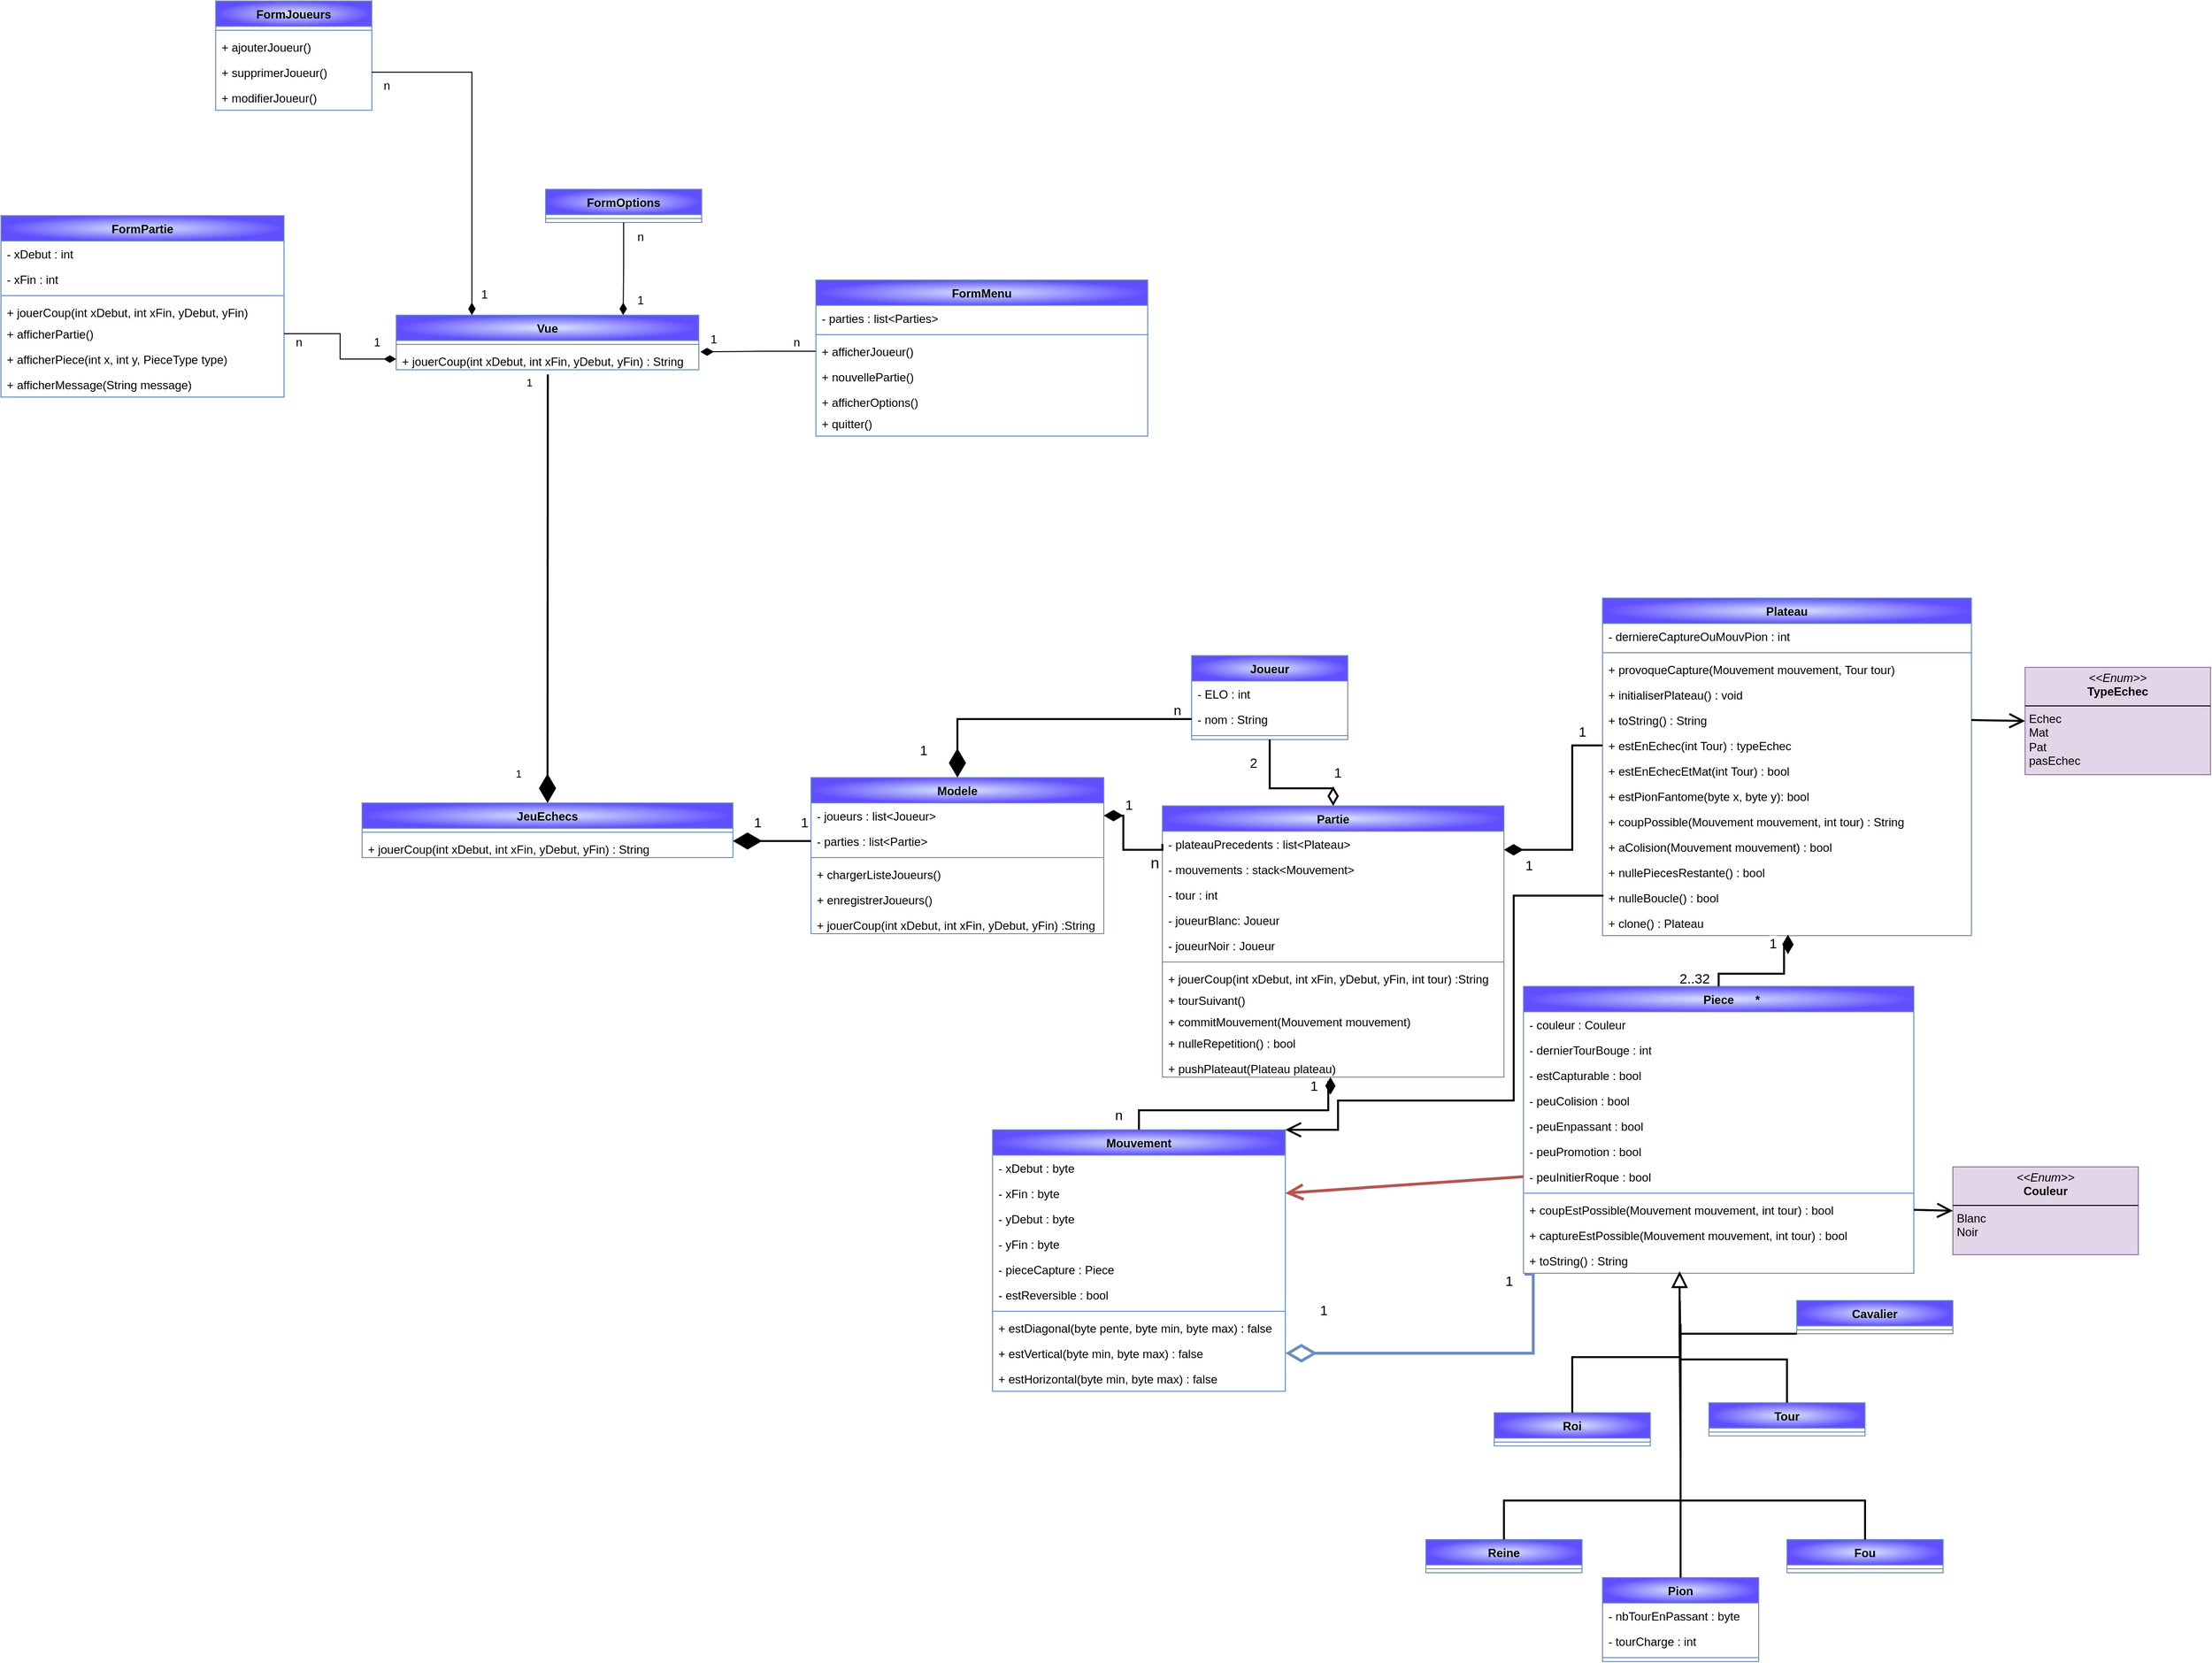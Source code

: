 <mxfile version="26.1.0">
  <diagram name="Page-1" id="B8b3jzBOygxcGpFMUJLk">
    <mxGraphModel dx="3477" dy="2112" grid="1" gridSize="10" guides="1" tooltips="1" connect="1" arrows="1" fold="1" page="1" pageScale="1" pageWidth="827" pageHeight="1169" math="0" shadow="0">
      <root>
        <mxCell id="0" />
        <mxCell id="1" parent="0" />
        <mxCell id="bfWHNd7wvh4aZTY_7lih-1" value="JeuEchecs" style="swimlane;fontStyle=1;align=center;verticalAlign=top;childLayout=stackLayout;horizontal=1;startSize=26;horizontalStack=0;resizeParent=1;resizeParentMax=0;resizeLast=0;collapsible=1;marginBottom=0;whiteSpace=wrap;html=1;fillColor=#dae8fc;strokeColor=#6c8ebf;fillStyle=auto;gradientColor=#604FFF;gradientDirection=radial;" parent="1" vertex="1">
          <mxGeometry x="-470" y="45" width="380" height="56" as="geometry" />
        </mxCell>
        <mxCell id="bfWHNd7wvh4aZTY_7lih-3" value="" style="line;strokeWidth=1;fillColor=none;align=left;verticalAlign=middle;spacingTop=-1;spacingLeft=3;spacingRight=3;rotatable=0;labelPosition=right;points=[];portConstraint=eastwest;strokeColor=inherit;" parent="bfWHNd7wvh4aZTY_7lih-1" vertex="1">
          <mxGeometry y="26" width="380" height="8" as="geometry" />
        </mxCell>
        <mxCell id="PjiP_6COvvfBb8eljoDA-56" value="+ jouerCoup(int xDebut, int xFin, yDebut, yFin) : String" style="text;strokeColor=none;fillColor=none;align=left;verticalAlign=top;spacingLeft=4;spacingRight=4;overflow=hidden;rotatable=0;points=[[0,0.5],[1,0.5]];portConstraint=eastwest;whiteSpace=wrap;html=1;" parent="bfWHNd7wvh4aZTY_7lih-1" vertex="1">
          <mxGeometry y="34" width="380" height="22" as="geometry" />
        </mxCell>
        <mxCell id="bfWHNd7wvh4aZTY_7lih-13" value="Partie" style="swimlane;fontStyle=1;align=center;verticalAlign=top;childLayout=stackLayout;horizontal=1;startSize=26;horizontalStack=0;resizeParent=1;resizeParentMax=0;resizeLast=0;collapsible=1;marginBottom=0;whiteSpace=wrap;html=1;fillColor=#dae8fc;strokeColor=#6c8ebf;fillStyle=auto;gradientColor=#604FFF;gradientDirection=radial;" parent="1" vertex="1">
          <mxGeometry x="350" y="48" width="350" height="278" as="geometry" />
        </mxCell>
        <mxCell id="bfWHNd7wvh4aZTY_7lih-14" value="- plateauPrecedents : list&amp;lt;Plateau&amp;gt;" style="text;strokeColor=none;fillColor=none;align=left;verticalAlign=top;spacingLeft=4;spacingRight=4;overflow=hidden;rotatable=0;points=[[0,0.5],[1,0.5]];portConstraint=eastwest;whiteSpace=wrap;html=1;" parent="bfWHNd7wvh4aZTY_7lih-13" vertex="1">
          <mxGeometry y="26" width="350" height="26" as="geometry" />
        </mxCell>
        <mxCell id="xC2eLMQZM-a3y8VEeQ4d-50" value="- mouvements : stack&amp;lt;Mouvement&amp;gt;" style="text;strokeColor=none;fillColor=none;align=left;verticalAlign=top;spacingLeft=4;spacingRight=4;overflow=hidden;rotatable=0;points=[[0,0.5],[1,0.5]];portConstraint=eastwest;whiteSpace=wrap;html=1;" parent="bfWHNd7wvh4aZTY_7lih-13" vertex="1">
          <mxGeometry y="52" width="350" height="26" as="geometry" />
        </mxCell>
        <mxCell id="xC2eLMQZM-a3y8VEeQ4d-21" value="- tour : int" style="text;strokeColor=none;fillColor=none;align=left;verticalAlign=top;spacingLeft=4;spacingRight=4;overflow=hidden;rotatable=0;points=[[0,0.5],[1,0.5]];portConstraint=eastwest;whiteSpace=wrap;html=1;" parent="bfWHNd7wvh4aZTY_7lih-13" vertex="1">
          <mxGeometry y="78" width="350" height="26" as="geometry" />
        </mxCell>
        <mxCell id="xC2eLMQZM-a3y8VEeQ4d-81" value="- joueurBlanc: Joueur" style="text;strokeColor=none;fillColor=none;align=left;verticalAlign=top;spacingLeft=4;spacingRight=4;overflow=hidden;rotatable=0;points=[[0,0.5],[1,0.5]];portConstraint=eastwest;whiteSpace=wrap;html=1;" parent="bfWHNd7wvh4aZTY_7lih-13" vertex="1">
          <mxGeometry y="104" width="350" height="26" as="geometry" />
        </mxCell>
        <mxCell id="xC2eLMQZM-a3y8VEeQ4d-82" value="- joueurNoir : Joueur" style="text;strokeColor=none;fillColor=none;align=left;verticalAlign=top;spacingLeft=4;spacingRight=4;overflow=hidden;rotatable=0;points=[[0,0.5],[1,0.5]];portConstraint=eastwest;whiteSpace=wrap;html=1;" parent="bfWHNd7wvh4aZTY_7lih-13" vertex="1">
          <mxGeometry y="130" width="350" height="26" as="geometry" />
        </mxCell>
        <mxCell id="bfWHNd7wvh4aZTY_7lih-15" value="" style="line;strokeWidth=1;fillColor=none;align=left;verticalAlign=middle;spacingTop=-1;spacingLeft=3;spacingRight=3;rotatable=0;labelPosition=right;points=[];portConstraint=eastwest;strokeColor=inherit;" parent="bfWHNd7wvh4aZTY_7lih-13" vertex="1">
          <mxGeometry y="156" width="350" height="8" as="geometry" />
        </mxCell>
        <mxCell id="PjiP_6COvvfBb8eljoDA-72" value="+ jouerCoup(int xDebut, int xFin, yDebut, yFin, int tour) :String" style="text;strokeColor=none;fillColor=none;align=left;verticalAlign=top;spacingLeft=4;spacingRight=4;overflow=hidden;rotatable=0;points=[[0,0.5],[1,0.5]];portConstraint=eastwest;whiteSpace=wrap;html=1;" parent="bfWHNd7wvh4aZTY_7lih-13" vertex="1">
          <mxGeometry y="164" width="350" height="22" as="geometry" />
        </mxCell>
        <mxCell id="UFPzhASIP8oJ_rR5HNrM-15" value="+ tourSuivant()" style="text;strokeColor=none;fillColor=none;align=left;verticalAlign=top;spacingLeft=4;spacingRight=4;overflow=hidden;rotatable=0;points=[[0,0.5],[1,0.5]];portConstraint=eastwest;whiteSpace=wrap;html=1;" parent="bfWHNd7wvh4aZTY_7lih-13" vertex="1">
          <mxGeometry y="186" width="350" height="22" as="geometry" />
        </mxCell>
        <mxCell id="UFPzhASIP8oJ_rR5HNrM-13" value="+ commitMouvement(Mouvement mouvement)" style="text;strokeColor=none;fillColor=none;align=left;verticalAlign=top;spacingLeft=4;spacingRight=4;overflow=hidden;rotatable=0;points=[[0,0.5],[1,0.5]];portConstraint=eastwest;whiteSpace=wrap;html=1;" parent="bfWHNd7wvh4aZTY_7lih-13" vertex="1">
          <mxGeometry y="208" width="350" height="22" as="geometry" />
        </mxCell>
        <mxCell id="OOmmwa30RpbAinicW8sw-9" value="+ nulleRepetition() : bool" style="text;strokeColor=none;fillColor=none;align=left;verticalAlign=top;spacingLeft=4;spacingRight=4;overflow=hidden;rotatable=0;points=[[0,0.5],[1,0.5]];portConstraint=eastwest;whiteSpace=wrap;html=1;" vertex="1" parent="bfWHNd7wvh4aZTY_7lih-13">
          <mxGeometry y="230" width="350" height="26" as="geometry" />
        </mxCell>
        <mxCell id="OOmmwa30RpbAinicW8sw-6" value="+ pushPlateaut(Plateau plateau)" style="text;strokeColor=none;fillColor=none;align=left;verticalAlign=top;spacingLeft=4;spacingRight=4;overflow=hidden;rotatable=0;points=[[0,0.5],[1,0.5]];portConstraint=eastwest;whiteSpace=wrap;html=1;" vertex="1" parent="bfWHNd7wvh4aZTY_7lih-13">
          <mxGeometry y="256" width="350" height="22" as="geometry" />
        </mxCell>
        <mxCell id="bfWHNd7wvh4aZTY_7lih-17" value="Plateau" style="swimlane;fontStyle=1;align=center;verticalAlign=top;childLayout=stackLayout;horizontal=1;startSize=26;horizontalStack=0;resizeParent=1;resizeParentMax=0;resizeLast=0;collapsible=1;marginBottom=0;whiteSpace=wrap;html=1;fillColor=#dae8fc;strokeColor=#6c8ebf;fillStyle=auto;gradientColor=#604FFF;gradientDirection=radial;" parent="1" vertex="1">
          <mxGeometry x="801" y="-165" width="378" height="346" as="geometry">
            <mxRectangle x="673" y="79" width="80" height="30" as="alternateBounds" />
          </mxGeometry>
        </mxCell>
        <mxCell id="OOmmwa30RpbAinicW8sw-3" value="- derniereCaptureOuMouvPion : int" style="text;strokeColor=none;fillColor=none;align=left;verticalAlign=top;spacingLeft=4;spacingRight=4;overflow=hidden;rotatable=0;points=[[0,0.5],[1,0.5]];portConstraint=eastwest;whiteSpace=wrap;html=1;" vertex="1" parent="bfWHNd7wvh4aZTY_7lih-17">
          <mxGeometry y="26" width="378" height="26" as="geometry" />
        </mxCell>
        <mxCell id="bfWHNd7wvh4aZTY_7lih-19" value="" style="line;strokeWidth=1;fillColor=none;align=left;verticalAlign=middle;spacingTop=-1;spacingLeft=3;spacingRight=3;rotatable=0;labelPosition=right;points=[];portConstraint=eastwest;strokeColor=inherit;" parent="bfWHNd7wvh4aZTY_7lih-17" vertex="1">
          <mxGeometry y="52" width="378" height="8" as="geometry" />
        </mxCell>
        <mxCell id="UFPzhASIP8oJ_rR5HNrM-8" value="+ provoqueCapture(Mouvement mouvement, Tour tour)" style="text;strokeColor=none;fillColor=none;align=left;verticalAlign=top;spacingLeft=4;spacingRight=4;overflow=hidden;rotatable=0;points=[[0,0.5],[1,0.5]];portConstraint=eastwest;whiteSpace=wrap;html=1;" parent="bfWHNd7wvh4aZTY_7lih-17" vertex="1">
          <mxGeometry y="60" width="378" height="26" as="geometry" />
        </mxCell>
        <mxCell id="bfWHNd7wvh4aZTY_7lih-20" value="+ initialiserPlateau() : void" style="text;strokeColor=none;fillColor=none;align=left;verticalAlign=top;spacingLeft=4;spacingRight=4;overflow=hidden;rotatable=0;points=[[0,0.5],[1,0.5]];portConstraint=eastwest;whiteSpace=wrap;html=1;" parent="bfWHNd7wvh4aZTY_7lih-17" vertex="1">
          <mxGeometry y="86" width="378" height="26" as="geometry" />
        </mxCell>
        <mxCell id="xC2eLMQZM-a3y8VEeQ4d-18" value="+ toString() : String" style="text;strokeColor=none;fillColor=none;align=left;verticalAlign=top;spacingLeft=4;spacingRight=4;overflow=hidden;rotatable=0;points=[[0,0.5],[1,0.5]];portConstraint=eastwest;whiteSpace=wrap;html=1;" parent="bfWHNd7wvh4aZTY_7lih-17" vertex="1">
          <mxGeometry y="112" width="378" height="26" as="geometry" />
        </mxCell>
        <mxCell id="PjiP_6COvvfBb8eljoDA-46" value="+ estEnEchec(int Tour) : typeEchec" style="text;strokeColor=none;fillColor=none;align=left;verticalAlign=top;spacingLeft=4;spacingRight=4;overflow=hidden;rotatable=0;points=[[0,0.5],[1,0.5]];portConstraint=eastwest;whiteSpace=wrap;html=1;" parent="bfWHNd7wvh4aZTY_7lih-17" vertex="1">
          <mxGeometry y="138" width="378" height="26" as="geometry" />
        </mxCell>
        <mxCell id="UFPzhASIP8oJ_rR5HNrM-9" value="+ estEnEchecEtMat(int Tour) : bool" style="text;strokeColor=none;fillColor=none;align=left;verticalAlign=top;spacingLeft=4;spacingRight=4;overflow=hidden;rotatable=0;points=[[0,0.5],[1,0.5]];portConstraint=eastwest;whiteSpace=wrap;html=1;" parent="bfWHNd7wvh4aZTY_7lih-17" vertex="1">
          <mxGeometry y="164" width="378" height="26" as="geometry" />
        </mxCell>
        <mxCell id="UFPzhASIP8oJ_rR5HNrM-10" value="+ estPionFantome(byte x, byte y): bool" style="text;strokeColor=none;fillColor=none;align=left;verticalAlign=top;spacingLeft=4;spacingRight=4;overflow=hidden;rotatable=0;points=[[0,0.5],[1,0.5]];portConstraint=eastwest;whiteSpace=wrap;html=1;" parent="bfWHNd7wvh4aZTY_7lih-17" vertex="1">
          <mxGeometry y="190" width="378" height="26" as="geometry" />
        </mxCell>
        <mxCell id="PjiP_6COvvfBb8eljoDA-77" value="+ coupPossible(Mouvement mouvement, int tour) : String" style="text;strokeColor=none;fillColor=none;align=left;verticalAlign=top;spacingLeft=4;spacingRight=4;overflow=hidden;rotatable=0;points=[[0,0.5],[1,0.5]];portConstraint=eastwest;whiteSpace=wrap;html=1;" parent="bfWHNd7wvh4aZTY_7lih-17" vertex="1">
          <mxGeometry y="216" width="378" height="26" as="geometry" />
        </mxCell>
        <mxCell id="UFPzhASIP8oJ_rR5HNrM-7" value="+ aColision(Mouvement mouvement) : bool" style="text;strokeColor=none;fillColor=none;align=left;verticalAlign=top;spacingLeft=4;spacingRight=4;overflow=hidden;rotatable=0;points=[[0,0.5],[1,0.5]];portConstraint=eastwest;whiteSpace=wrap;html=1;" parent="bfWHNd7wvh4aZTY_7lih-17" vertex="1">
          <mxGeometry y="242" width="378" height="26" as="geometry" />
        </mxCell>
        <mxCell id="OOmmwa30RpbAinicW8sw-4" value="+ nullePiecesRestante() : bool" style="text;strokeColor=none;fillColor=none;align=left;verticalAlign=top;spacingLeft=4;spacingRight=4;overflow=hidden;rotatable=0;points=[[0,0.5],[1,0.5]];portConstraint=eastwest;whiteSpace=wrap;html=1;" vertex="1" parent="bfWHNd7wvh4aZTY_7lih-17">
          <mxGeometry y="268" width="378" height="26" as="geometry" />
        </mxCell>
        <mxCell id="OOmmwa30RpbAinicW8sw-7" value="+ nulleBoucle() : bool" style="text;strokeColor=none;fillColor=none;align=left;verticalAlign=top;spacingLeft=4;spacingRight=4;overflow=hidden;rotatable=0;points=[[0,0.5],[1,0.5]];portConstraint=eastwest;whiteSpace=wrap;html=1;" vertex="1" parent="bfWHNd7wvh4aZTY_7lih-17">
          <mxGeometry y="294" width="378" height="26" as="geometry" />
        </mxCell>
        <mxCell id="OOmmwa30RpbAinicW8sw-5" value="+ clone() : Plateau" style="text;strokeColor=none;fillColor=none;align=left;verticalAlign=top;spacingLeft=4;spacingRight=4;overflow=hidden;rotatable=0;points=[[0,0.5],[1,0.5]];portConstraint=eastwest;whiteSpace=wrap;html=1;" vertex="1" parent="bfWHNd7wvh4aZTY_7lih-17">
          <mxGeometry y="320" width="378" height="26" as="geometry" />
        </mxCell>
        <mxCell id="bfWHNd7wvh4aZTY_7lih-25" value="&lt;span style=&quot;white-space: pre;&quot;&gt;&#x9;&lt;/span&gt;Piece&lt;span style=&quot;white-space: pre;&quot;&gt;&#x9;&lt;/span&gt;*" style="swimlane;fontStyle=1;align=center;verticalAlign=top;childLayout=stackLayout;horizontal=1;startSize=26;horizontalStack=0;resizeParent=1;resizeParentMax=0;resizeLast=0;collapsible=1;marginBottom=0;whiteSpace=wrap;html=1;fillColor=#dae8fc;strokeColor=#6c8ebf;fillStyle=auto;gradientColor=#604FFF;gradientDirection=radial;" parent="1" vertex="1">
          <mxGeometry x="720" y="233" width="400" height="294" as="geometry">
            <mxRectangle x="602" y="308" width="130" height="30" as="alternateBounds" />
          </mxGeometry>
        </mxCell>
        <mxCell id="bfWHNd7wvh4aZTY_7lih-26" value="- couleur : Couleur" style="text;strokeColor=none;fillColor=none;align=left;verticalAlign=top;spacingLeft=4;spacingRight=4;overflow=hidden;rotatable=0;points=[[0,0.5],[1,0.5]];portConstraint=eastwest;whiteSpace=wrap;html=1;" parent="bfWHNd7wvh4aZTY_7lih-25" vertex="1">
          <mxGeometry y="26" width="400" height="26" as="geometry" />
        </mxCell>
        <mxCell id="xC2eLMQZM-a3y8VEeQ4d-40" value="- dernierTourBouge : int" style="text;strokeColor=none;fillColor=none;align=left;verticalAlign=top;spacingLeft=4;spacingRight=4;overflow=hidden;rotatable=0;points=[[0,0.5],[1,0.5]];portConstraint=eastwest;whiteSpace=wrap;html=1;" parent="bfWHNd7wvh4aZTY_7lih-25" vertex="1">
          <mxGeometry y="52" width="400" height="26" as="geometry" />
        </mxCell>
        <mxCell id="xC2eLMQZM-a3y8VEeQ4d-45" value="- estCapturable : bool" style="text;strokeColor=none;fillColor=none;align=left;verticalAlign=top;spacingLeft=4;spacingRight=4;overflow=hidden;rotatable=0;points=[[0,0.5],[1,0.5]];portConstraint=eastwest;whiteSpace=wrap;html=1;" parent="bfWHNd7wvh4aZTY_7lih-25" vertex="1">
          <mxGeometry y="78" width="400" height="26" as="geometry" />
        </mxCell>
        <mxCell id="PjiP_6COvvfBb8eljoDA-32" value="- peuColision : bool" style="text;strokeColor=none;fillColor=none;align=left;verticalAlign=top;spacingLeft=4;spacingRight=4;overflow=hidden;rotatable=0;points=[[0,0.5],[1,0.5]];portConstraint=eastwest;whiteSpace=wrap;html=1;" parent="bfWHNd7wvh4aZTY_7lih-25" vertex="1">
          <mxGeometry y="104" width="400" height="26" as="geometry" />
        </mxCell>
        <mxCell id="PjiP_6COvvfBb8eljoDA-40" value="- peuEnpassant : bool" style="text;strokeColor=none;fillColor=none;align=left;verticalAlign=top;spacingLeft=4;spacingRight=4;overflow=hidden;rotatable=0;points=[[0,0.5],[1,0.5]];portConstraint=eastwest;whiteSpace=wrap;html=1;" parent="bfWHNd7wvh4aZTY_7lih-25" vertex="1">
          <mxGeometry y="130" width="400" height="26" as="geometry" />
        </mxCell>
        <mxCell id="WRyUI3WW7sXU10NiK7zT-17" value="- peuPromotion : bool" style="text;strokeColor=none;fillColor=none;align=left;verticalAlign=top;spacingLeft=4;spacingRight=4;overflow=hidden;rotatable=0;points=[[0,0.5],[1,0.5]];portConstraint=eastwest;whiteSpace=wrap;html=1;" parent="bfWHNd7wvh4aZTY_7lih-25" vertex="1">
          <mxGeometry y="156" width="400" height="26" as="geometry" />
        </mxCell>
        <mxCell id="UFPzhASIP8oJ_rR5HNrM-1" value="- peuInitierRoque : bool" style="text;strokeColor=none;fillColor=none;align=left;verticalAlign=top;spacingLeft=4;spacingRight=4;overflow=hidden;rotatable=0;points=[[0,0.5],[1,0.5]];portConstraint=eastwest;whiteSpace=wrap;html=1;" parent="bfWHNd7wvh4aZTY_7lih-25" vertex="1">
          <mxGeometry y="182" width="400" height="26" as="geometry" />
        </mxCell>
        <mxCell id="bfWHNd7wvh4aZTY_7lih-27" value="" style="line;strokeWidth=1;fillColor=none;align=left;verticalAlign=middle;spacingTop=-1;spacingLeft=3;spacingRight=3;rotatable=0;labelPosition=right;points=[];portConstraint=eastwest;strokeColor=inherit;" parent="bfWHNd7wvh4aZTY_7lih-25" vertex="1">
          <mxGeometry y="208" width="400" height="8" as="geometry" />
        </mxCell>
        <mxCell id="bfWHNd7wvh4aZTY_7lih-28" value="+ coupEstPossible(Mouvement mouvement, int tour) : bool" style="text;strokeColor=none;fillColor=none;align=left;verticalAlign=top;spacingLeft=4;spacingRight=4;overflow=hidden;rotatable=0;points=[[0,0.5],[1,0.5]];portConstraint=eastwest;whiteSpace=wrap;html=1;" parent="bfWHNd7wvh4aZTY_7lih-25" vertex="1">
          <mxGeometry y="216" width="400" height="26" as="geometry" />
        </mxCell>
        <mxCell id="xC2eLMQZM-a3y8VEeQ4d-72" value="+ captureEstPossible(Mouvement mouvement, int tour) : bool" style="text;strokeColor=none;fillColor=none;align=left;verticalAlign=top;spacingLeft=4;spacingRight=4;overflow=hidden;rotatable=0;points=[[0,0.5],[1,0.5]];portConstraint=eastwest;whiteSpace=wrap;html=1;" parent="bfWHNd7wvh4aZTY_7lih-25" vertex="1">
          <mxGeometry y="242" width="400" height="26" as="geometry" />
        </mxCell>
        <mxCell id="xC2eLMQZM-a3y8VEeQ4d-19" value="+ toString() : String" style="text;strokeColor=none;fillColor=none;align=left;verticalAlign=top;spacingLeft=4;spacingRight=4;overflow=hidden;rotatable=0;points=[[0,0.5],[1,0.5]];portConstraint=eastwest;whiteSpace=wrap;html=1;" parent="bfWHNd7wvh4aZTY_7lih-25" vertex="1">
          <mxGeometry y="268" width="400" height="26" as="geometry" />
        </mxCell>
        <mxCell id="bfWHNd7wvh4aZTY_7lih-31" value="2..32" style="text;html=1;align=center;verticalAlign=middle;resizable=0;points=[];autosize=1;strokeColor=none;fillColor=none;fontSize=14;" parent="1" vertex="1">
          <mxGeometry x="870" y="210" width="50" height="30" as="geometry" />
        </mxCell>
        <mxCell id="bfWHNd7wvh4aZTY_7lih-36" value="Joueur" style="swimlane;fontStyle=1;align=center;verticalAlign=top;childLayout=stackLayout;horizontal=1;startSize=26;horizontalStack=0;resizeParent=1;resizeParentMax=0;resizeLast=0;collapsible=1;marginBottom=0;whiteSpace=wrap;html=1;fillColor=#dae8fc;strokeColor=#6c8ebf;fillStyle=auto;gradientColor=#604FFF;gradientDirection=radial;" parent="1" vertex="1">
          <mxGeometry x="380" y="-106" width="160" height="86" as="geometry" />
        </mxCell>
        <mxCell id="bfWHNd7wvh4aZTY_7lih-37" value="- ELO : int" style="text;strokeColor=none;fillColor=none;align=left;verticalAlign=top;spacingLeft=4;spacingRight=4;overflow=hidden;rotatable=0;points=[[0,0.5],[1,0.5]];portConstraint=eastwest;whiteSpace=wrap;html=1;" parent="bfWHNd7wvh4aZTY_7lih-36" vertex="1">
          <mxGeometry y="26" width="160" height="26" as="geometry" />
        </mxCell>
        <mxCell id="xC2eLMQZM-a3y8VEeQ4d-25" value="- nom : String" style="text;strokeColor=none;fillColor=none;align=left;verticalAlign=top;spacingLeft=4;spacingRight=4;overflow=hidden;rotatable=0;points=[[0,0.5],[1,0.5]];portConstraint=eastwest;whiteSpace=wrap;html=1;" parent="bfWHNd7wvh4aZTY_7lih-36" vertex="1">
          <mxGeometry y="52" width="160" height="26" as="geometry" />
        </mxCell>
        <mxCell id="bfWHNd7wvh4aZTY_7lih-38" value="" style="line;strokeWidth=1;fillColor=none;align=left;verticalAlign=middle;spacingTop=-1;spacingLeft=3;spacingRight=3;rotatable=0;labelPosition=right;points=[];portConstraint=eastwest;strokeColor=inherit;" parent="bfWHNd7wvh4aZTY_7lih-36" vertex="1">
          <mxGeometry y="78" width="160" height="8" as="geometry" />
        </mxCell>
        <mxCell id="bfWHNd7wvh4aZTY_7lih-40" value="1" style="endArrow=none;html=1;endSize=12;startArrow=diamondThin;startSize=14;startFill=0;edgeStyle=orthogonalEdgeStyle;align=left;verticalAlign=bottom;rounded=0;strokeWidth=2;fontSize=14;exitX=0.5;exitY=0;exitDx=0;exitDy=0;entryX=0.5;entryY=1;entryDx=0;entryDy=0;" parent="1" source="bfWHNd7wvh4aZTY_7lih-13" target="bfWHNd7wvh4aZTY_7lih-36" edge="1">
          <mxGeometry x="-0.714" y="-5" relative="1" as="geometry">
            <mxPoint x="360" y="50" as="sourcePoint" />
            <mxPoint x="460.067" y="6" as="targetPoint" />
            <Array as="points">
              <mxPoint x="525" y="30" />
              <mxPoint x="460" y="30" />
            </Array>
            <mxPoint as="offset" />
          </mxGeometry>
        </mxCell>
        <mxCell id="bfWHNd7wvh4aZTY_7lih-41" value="2" style="text;html=1;align=center;verticalAlign=middle;resizable=0;points=[];autosize=1;strokeColor=none;fillColor=none;fontSize=14;" parent="1" vertex="1">
          <mxGeometry x="428" y="-11" width="30" height="30" as="geometry" />
        </mxCell>
        <mxCell id="bfWHNd7wvh4aZTY_7lih-42" value="&lt;font style=&quot;font-size: 14px;&quot;&gt;1&lt;/font&gt;" style="endArrow=none;html=1;endSize=12;startArrow=diamondThin;startSize=14;startFill=1;edgeStyle=orthogonalEdgeStyle;align=left;verticalAlign=bottom;rounded=0;entryX=0;entryY=0.5;entryDx=0;entryDy=0;strokeWidth=2;" parent="1" source="bfWHNd7wvh4aZTY_7lih-14" target="PjiP_6COvvfBb8eljoDA-46" edge="1">
          <mxGeometry x="-0.808" y="-27" relative="1" as="geometry">
            <mxPoint x="610" y="75" as="sourcePoint" />
            <mxPoint x="673" y="118" as="targetPoint" />
            <Array as="points">
              <mxPoint x="770" y="93" />
              <mxPoint x="770" y="-14" />
            </Array>
            <mxPoint as="offset" />
          </mxGeometry>
        </mxCell>
        <mxCell id="bfWHNd7wvh4aZTY_7lih-43" value="1" style="edgeLabel;html=1;align=center;verticalAlign=middle;resizable=0;points=[];fontSize=14;" parent="bfWHNd7wvh4aZTY_7lih-42" vertex="1" connectable="0">
          <mxGeometry x="0.644" y="-2" relative="1" as="geometry">
            <mxPoint x="8" y="-20" as="offset" />
          </mxGeometry>
        </mxCell>
        <mxCell id="bfWHNd7wvh4aZTY_7lih-45" value="&lt;font style=&quot;font-size: 14px;&quot;&gt;1&lt;/font&gt;" style="endArrow=none;html=1;endSize=12;startArrow=diamondThin;startSize=14;startFill=1;edgeStyle=orthogonalEdgeStyle;align=left;verticalAlign=bottom;rounded=0;entryX=0;entryY=0.5;entryDx=0;entryDy=0;strokeWidth=2;exitX=1;exitY=0.5;exitDx=0;exitDy=0;" parent="1" source="xC2eLMQZM-a3y8VEeQ4d-29" target="bfWHNd7wvh4aZTY_7lih-14" edge="1">
          <mxGeometry x="-0.815" y="-10" relative="1" as="geometry">
            <mxPoint x="310" y="60" as="sourcePoint" />
            <mxPoint x="322" y="123" as="targetPoint" />
            <Array as="points">
              <mxPoint x="310" y="58" />
              <mxPoint x="310" y="93" />
            </Array>
            <mxPoint x="10" y="-10" as="offset" />
          </mxGeometry>
        </mxCell>
        <mxCell id="bfWHNd7wvh4aZTY_7lih-46" value="n" style="edgeLabel;html=1;align=center;verticalAlign=middle;resizable=0;points=[];fontSize=16;" parent="bfWHNd7wvh4aZTY_7lih-45" vertex="1" connectable="0">
          <mxGeometry x="0.644" y="-2" relative="1" as="geometry">
            <mxPoint x="4" y="11" as="offset" />
          </mxGeometry>
        </mxCell>
        <mxCell id="bfWHNd7wvh4aZTY_7lih-49" value="Roi" style="swimlane;fontStyle=1;align=center;verticalAlign=top;childLayout=stackLayout;horizontal=1;startSize=26;horizontalStack=0;resizeParent=1;resizeParentMax=0;resizeLast=0;collapsible=1;marginBottom=0;whiteSpace=wrap;html=1;fillColor=#dae8fc;strokeColor=#6c8ebf;fillStyle=auto;gradientColor=#604FFF;gradientDirection=radial;" parent="1" vertex="1">
          <mxGeometry x="690" y="670" width="160" height="34" as="geometry" />
        </mxCell>
        <mxCell id="bfWHNd7wvh4aZTY_7lih-51" value="" style="line;strokeWidth=1;fillColor=none;align=left;verticalAlign=middle;spacingTop=-1;spacingLeft=3;spacingRight=3;rotatable=0;labelPosition=right;points=[];portConstraint=eastwest;strokeColor=inherit;" parent="bfWHNd7wvh4aZTY_7lih-49" vertex="1">
          <mxGeometry y="26" width="160" height="8" as="geometry" />
        </mxCell>
        <mxCell id="bfWHNd7wvh4aZTY_7lih-53" value="Reine" style="swimlane;fontStyle=1;align=center;verticalAlign=top;childLayout=stackLayout;horizontal=1;startSize=26;horizontalStack=0;resizeParent=1;resizeParentMax=0;resizeLast=0;collapsible=1;marginBottom=0;whiteSpace=wrap;html=1;fillColor=#dae8fc;strokeColor=#6c8ebf;fillStyle=auto;gradientColor=#604FFF;gradientDirection=radial;" parent="1" vertex="1">
          <mxGeometry x="620" y="800" width="160" height="34" as="geometry" />
        </mxCell>
        <mxCell id="bfWHNd7wvh4aZTY_7lih-55" value="" style="line;strokeWidth=1;fillColor=none;align=left;verticalAlign=middle;spacingTop=-1;spacingLeft=3;spacingRight=3;rotatable=0;labelPosition=right;points=[];portConstraint=eastwest;strokeColor=inherit;" parent="bfWHNd7wvh4aZTY_7lih-53" vertex="1">
          <mxGeometry y="26" width="160" height="8" as="geometry" />
        </mxCell>
        <mxCell id="bfWHNd7wvh4aZTY_7lih-57" value="Cavalier" style="swimlane;fontStyle=1;align=center;verticalAlign=top;childLayout=stackLayout;horizontal=1;startSize=26;horizontalStack=0;resizeParent=1;resizeParentMax=0;resizeLast=0;collapsible=1;marginBottom=0;whiteSpace=wrap;html=1;fillColor=#dae8fc;strokeColor=#6c8ebf;fillStyle=auto;gradientColor=#604FFF;gradientDirection=radial;" parent="1" vertex="1">
          <mxGeometry x="1000" y="555" width="160" height="34" as="geometry" />
        </mxCell>
        <mxCell id="bfWHNd7wvh4aZTY_7lih-59" value="" style="line;strokeWidth=1;fillColor=none;align=left;verticalAlign=middle;spacingTop=-1;spacingLeft=3;spacingRight=3;rotatable=0;labelPosition=right;points=[];portConstraint=eastwest;strokeColor=inherit;" parent="bfWHNd7wvh4aZTY_7lih-57" vertex="1">
          <mxGeometry y="26" width="160" height="8" as="geometry" />
        </mxCell>
        <mxCell id="bfWHNd7wvh4aZTY_7lih-61" value="Fou" style="swimlane;fontStyle=1;align=center;verticalAlign=top;childLayout=stackLayout;horizontal=1;startSize=26;horizontalStack=0;resizeParent=1;resizeParentMax=0;resizeLast=0;collapsible=1;marginBottom=0;whiteSpace=wrap;html=1;fillColor=#dae8fc;strokeColor=#6c8ebf;fillStyle=auto;gradientColor=#604FFF;gradientDirection=radial;" parent="1" vertex="1">
          <mxGeometry x="990" y="800" width="160" height="34" as="geometry" />
        </mxCell>
        <mxCell id="bfWHNd7wvh4aZTY_7lih-63" value="" style="line;strokeWidth=1;fillColor=none;align=left;verticalAlign=middle;spacingTop=-1;spacingLeft=3;spacingRight=3;rotatable=0;labelPosition=right;points=[];portConstraint=eastwest;strokeColor=inherit;" parent="bfWHNd7wvh4aZTY_7lih-61" vertex="1">
          <mxGeometry y="26" width="160" height="8" as="geometry" />
        </mxCell>
        <mxCell id="bfWHNd7wvh4aZTY_7lih-65" value="Pion" style="swimlane;fontStyle=1;align=center;verticalAlign=top;childLayout=stackLayout;horizontal=1;startSize=26;horizontalStack=0;resizeParent=1;resizeParentMax=0;resizeLast=0;collapsible=1;marginBottom=0;whiteSpace=wrap;html=1;fillColor=#dae8fc;strokeColor=#6c8ebf;fillStyle=auto;gradientColor=#604FFF;gradientDirection=radial;" parent="1" vertex="1">
          <mxGeometry x="801" y="839" width="160" height="86" as="geometry" />
        </mxCell>
        <mxCell id="bfWHNd7wvh4aZTY_7lih-66" value="- nbTourEnPassant : byte" style="text;strokeColor=none;fillColor=none;align=left;verticalAlign=top;spacingLeft=4;spacingRight=4;overflow=hidden;rotatable=0;points=[[0,0.5],[1,0.5]];portConstraint=eastwest;whiteSpace=wrap;html=1;" parent="bfWHNd7wvh4aZTY_7lih-65" vertex="1">
          <mxGeometry y="26" width="160" height="26" as="geometry" />
        </mxCell>
        <mxCell id="OOmmwa30RpbAinicW8sw-1" value="- tourCharge : int" style="text;strokeColor=none;fillColor=none;align=left;verticalAlign=top;spacingLeft=4;spacingRight=4;overflow=hidden;rotatable=0;points=[[0,0.5],[1,0.5]];portConstraint=eastwest;whiteSpace=wrap;html=1;" vertex="1" parent="bfWHNd7wvh4aZTY_7lih-65">
          <mxGeometry y="52" width="160" height="26" as="geometry" />
        </mxCell>
        <mxCell id="bfWHNd7wvh4aZTY_7lih-67" value="" style="line;strokeWidth=1;fillColor=none;align=left;verticalAlign=middle;spacingTop=-1;spacingLeft=3;spacingRight=3;rotatable=0;labelPosition=right;points=[];portConstraint=eastwest;strokeColor=inherit;" parent="bfWHNd7wvh4aZTY_7lih-65" vertex="1">
          <mxGeometry y="78" width="160" height="8" as="geometry" />
        </mxCell>
        <mxCell id="bfWHNd7wvh4aZTY_7lih-69" value="Tour" style="swimlane;fontStyle=1;align=center;verticalAlign=top;childLayout=stackLayout;horizontal=1;startSize=26;horizontalStack=0;resizeParent=1;resizeParentMax=0;resizeLast=0;collapsible=1;marginBottom=0;whiteSpace=wrap;html=1;fillColor=#dae8fc;strokeColor=#6c8ebf;fillStyle=auto;gradientColor=#604FFF;gradientDirection=radial;" parent="1" vertex="1">
          <mxGeometry x="910" y="659.79" width="160" height="34" as="geometry" />
        </mxCell>
        <mxCell id="bfWHNd7wvh4aZTY_7lih-71" value="" style="line;strokeWidth=1;fillColor=none;align=left;verticalAlign=middle;spacingTop=-1;spacingLeft=3;spacingRight=3;rotatable=0;labelPosition=right;points=[];portConstraint=eastwest;strokeColor=inherit;" parent="bfWHNd7wvh4aZTY_7lih-69" vertex="1">
          <mxGeometry y="26" width="160" height="8" as="geometry" />
        </mxCell>
        <mxCell id="bfWHNd7wvh4aZTY_7lih-76" value="" style="endArrow=block;endFill=0;endSize=12;html=1;rounded=0;exitX=0;exitY=0.5;exitDx=0;exitDy=0;edgeStyle=orthogonalEdgeStyle;strokeWidth=2;" parent="1" edge="1">
          <mxGeometry width="160" relative="1" as="geometry">
            <mxPoint x="1000" y="589" as="sourcePoint" />
            <mxPoint x="880" y="525" as="targetPoint" />
            <Array as="points">
              <mxPoint x="880" y="589" />
            </Array>
          </mxGeometry>
        </mxCell>
        <mxCell id="xC2eLMQZM-a3y8VEeQ4d-28" value="Modele" style="swimlane;fontStyle=1;align=center;verticalAlign=top;childLayout=stackLayout;horizontal=1;startSize=26;horizontalStack=0;resizeParent=1;resizeParentMax=0;resizeLast=0;collapsible=1;marginBottom=0;whiteSpace=wrap;html=1;fillColor=#dae8fc;strokeColor=#6c8ebf;fillStyle=auto;gradientColor=#604FFF;gradientDirection=radial;" parent="1" vertex="1">
          <mxGeometry x="-10" y="19" width="300" height="160" as="geometry" />
        </mxCell>
        <mxCell id="xC2eLMQZM-a3y8VEeQ4d-29" value="- joueurs : list&amp;lt;Joueur&amp;gt;" style="text;strokeColor=none;fillColor=none;align=left;verticalAlign=top;spacingLeft=4;spacingRight=4;overflow=hidden;rotatable=0;points=[[0,0.5],[1,0.5]];portConstraint=eastwest;whiteSpace=wrap;html=1;" parent="xC2eLMQZM-a3y8VEeQ4d-28" vertex="1">
          <mxGeometry y="26" width="300" height="26" as="geometry" />
        </mxCell>
        <mxCell id="xC2eLMQZM-a3y8VEeQ4d-33" value="- parties : list&amp;lt;Partie&amp;gt;" style="text;strokeColor=none;fillColor=none;align=left;verticalAlign=top;spacingLeft=4;spacingRight=4;overflow=hidden;rotatable=0;points=[[0,0.5],[1,0.5]];portConstraint=eastwest;whiteSpace=wrap;html=1;" parent="xC2eLMQZM-a3y8VEeQ4d-28" vertex="1">
          <mxGeometry y="52" width="300" height="26" as="geometry" />
        </mxCell>
        <mxCell id="xC2eLMQZM-a3y8VEeQ4d-31" value="" style="line;strokeWidth=1;fillColor=none;align=left;verticalAlign=middle;spacingTop=-1;spacingLeft=3;spacingRight=3;rotatable=0;labelPosition=right;points=[];portConstraint=eastwest;strokeColor=inherit;" parent="xC2eLMQZM-a3y8VEeQ4d-28" vertex="1">
          <mxGeometry y="78" width="300" height="8" as="geometry" />
        </mxCell>
        <mxCell id="xC2eLMQZM-a3y8VEeQ4d-32" value="+ chargerListeJoueurs()" style="text;strokeColor=none;fillColor=none;align=left;verticalAlign=top;spacingLeft=4;spacingRight=4;overflow=hidden;rotatable=0;points=[[0,0.5],[1,0.5]];portConstraint=eastwest;whiteSpace=wrap;html=1;" parent="xC2eLMQZM-a3y8VEeQ4d-28" vertex="1">
          <mxGeometry y="86" width="300" height="26" as="geometry" />
        </mxCell>
        <mxCell id="PjiP_6COvvfBb8eljoDA-31" value="+ enregistrerJoueurs()" style="text;strokeColor=none;fillColor=none;align=left;verticalAlign=top;spacingLeft=4;spacingRight=4;overflow=hidden;rotatable=0;points=[[0,0.5],[1,0.5]];portConstraint=eastwest;whiteSpace=wrap;html=1;" parent="xC2eLMQZM-a3y8VEeQ4d-28" vertex="1">
          <mxGeometry y="112" width="300" height="26" as="geometry" />
        </mxCell>
        <mxCell id="PjiP_6COvvfBb8eljoDA-57" value="+ jouerCoup(int xDebut, int xFin, yDebut, yFin) :String" style="text;strokeColor=none;fillColor=none;align=left;verticalAlign=top;spacingLeft=4;spacingRight=4;overflow=hidden;rotatable=0;points=[[0,0.5],[1,0.5]];portConstraint=eastwest;whiteSpace=wrap;html=1;" parent="xC2eLMQZM-a3y8VEeQ4d-28" vertex="1">
          <mxGeometry y="138" width="300" height="22" as="geometry" />
        </mxCell>
        <mxCell id="xC2eLMQZM-a3y8VEeQ4d-34" value="" style="endArrow=diamondThin;endFill=1;endSize=24;html=1;rounded=0;strokeWidth=2;entryX=1;entryY=0.5;entryDx=0;entryDy=0;exitX=0;exitY=0.5;exitDx=0;exitDy=0;edgeStyle=orthogonalEdgeStyle;" parent="1" source="xC2eLMQZM-a3y8VEeQ4d-33" edge="1">
          <mxGeometry width="160" relative="1" as="geometry">
            <mxPoint x="-9" y="184" as="sourcePoint" />
            <mxPoint x="-90" y="84" as="targetPoint" />
          </mxGeometry>
        </mxCell>
        <mxCell id="xC2eLMQZM-a3y8VEeQ4d-37" value="1" style="text;html=1;align=center;verticalAlign=middle;resizable=0;points=[];autosize=1;strokeColor=none;fillColor=none;fontSize=14;" parent="1" vertex="1">
          <mxGeometry x="-32" y="50" width="30" height="30" as="geometry" />
        </mxCell>
        <mxCell id="xC2eLMQZM-a3y8VEeQ4d-39" value="1" style="text;html=1;align=center;verticalAlign=middle;resizable=0;points=[];autosize=1;strokeColor=none;fillColor=none;fontSize=14;" parent="1" vertex="1">
          <mxGeometry x="-80" y="50" width="30" height="30" as="geometry" />
        </mxCell>
        <mxCell id="xC2eLMQZM-a3y8VEeQ4d-41" value="" style="endArrow=diamondThin;endFill=1;endSize=24;html=1;rounded=0;entryX=0.5;entryY=0;entryDx=0;entryDy=0;exitX=0;exitY=0.5;exitDx=0;exitDy=0;edgeStyle=orthogonalEdgeStyle;strokeWidth=2;" parent="1" source="xC2eLMQZM-a3y8VEeQ4d-25" target="xC2eLMQZM-a3y8VEeQ4d-28" edge="1">
          <mxGeometry width="160" relative="1" as="geometry">
            <mxPoint x="80" y="330" as="sourcePoint" />
            <mxPoint x="240" y="330" as="targetPoint" />
          </mxGeometry>
        </mxCell>
        <mxCell id="xC2eLMQZM-a3y8VEeQ4d-42" value="n" style="text;html=1;align=center;verticalAlign=middle;resizable=0;points=[];autosize=1;strokeColor=none;fillColor=none;fontSize=14;" parent="1" vertex="1">
          <mxGeometry x="350" y="-65" width="30" height="30" as="geometry" />
        </mxCell>
        <mxCell id="xC2eLMQZM-a3y8VEeQ4d-43" value="1" style="text;html=1;align=center;verticalAlign=middle;resizable=0;points=[];autosize=1;strokeColor=none;fillColor=none;fontSize=14;" parent="1" vertex="1">
          <mxGeometry x="90" y="-24" width="30" height="30" as="geometry" />
        </mxCell>
        <mxCell id="xC2eLMQZM-a3y8VEeQ4d-60" value="Mouvement" style="swimlane;fontStyle=1;align=center;verticalAlign=top;childLayout=stackLayout;horizontal=1;startSize=26;horizontalStack=0;resizeParent=1;resizeParentMax=0;resizeLast=0;collapsible=1;marginBottom=0;whiteSpace=wrap;html=1;fillColor=#dae8fc;strokeColor=#6c8ebf;fillStyle=auto;gradientColor=#604FFF;gradientDirection=radial;" parent="1" vertex="1">
          <mxGeometry x="176" y="380" width="300" height="268" as="geometry">
            <mxRectangle x="673" y="79" width="80" height="30" as="alternateBounds" />
          </mxGeometry>
        </mxCell>
        <mxCell id="xC2eLMQZM-a3y8VEeQ4d-61" value="- xDebut : byte" style="text;strokeColor=none;fillColor=none;align=left;verticalAlign=top;spacingLeft=4;spacingRight=4;overflow=hidden;rotatable=0;points=[[0,0.5],[1,0.5]];portConstraint=eastwest;whiteSpace=wrap;html=1;" parent="xC2eLMQZM-a3y8VEeQ4d-60" vertex="1">
          <mxGeometry y="26" width="300" height="26" as="geometry" />
        </mxCell>
        <mxCell id="xC2eLMQZM-a3y8VEeQ4d-62" value="- xFin : byte" style="text;strokeColor=none;fillColor=none;align=left;verticalAlign=top;spacingLeft=4;spacingRight=4;overflow=hidden;rotatable=0;points=[[0,0.5],[1,0.5]];portConstraint=eastwest;whiteSpace=wrap;html=1;" parent="xC2eLMQZM-a3y8VEeQ4d-60" vertex="1">
          <mxGeometry y="52" width="300" height="26" as="geometry" />
        </mxCell>
        <mxCell id="PjiP_6COvvfBb8eljoDA-48" value="- yDebut : byte" style="text;strokeColor=none;fillColor=none;align=left;verticalAlign=top;spacingLeft=4;spacingRight=4;overflow=hidden;rotatable=0;points=[[0,0.5],[1,0.5]];portConstraint=eastwest;whiteSpace=wrap;html=1;" parent="xC2eLMQZM-a3y8VEeQ4d-60" vertex="1">
          <mxGeometry y="78" width="300" height="26" as="geometry" />
        </mxCell>
        <mxCell id="PjiP_6COvvfBb8eljoDA-49" value="- yFin : byte" style="text;strokeColor=none;fillColor=none;align=left;verticalAlign=top;spacingLeft=4;spacingRight=4;overflow=hidden;rotatable=0;points=[[0,0.5],[1,0.5]];portConstraint=eastwest;whiteSpace=wrap;html=1;" parent="xC2eLMQZM-a3y8VEeQ4d-60" vertex="1">
          <mxGeometry y="104" width="300" height="26" as="geometry" />
        </mxCell>
        <mxCell id="xC2eLMQZM-a3y8VEeQ4d-73" value="- pieceCapture : Piece" style="text;strokeColor=none;fillColor=none;align=left;verticalAlign=top;spacingLeft=4;spacingRight=4;overflow=hidden;rotatable=0;points=[[0,0.5],[1,0.5]];portConstraint=eastwest;whiteSpace=wrap;html=1;" parent="xC2eLMQZM-a3y8VEeQ4d-60" vertex="1">
          <mxGeometry y="130" width="300" height="26" as="geometry" />
        </mxCell>
        <mxCell id="OOmmwa30RpbAinicW8sw-8" value="- estReversible : bool" style="text;strokeColor=none;fillColor=none;align=left;verticalAlign=top;spacingLeft=4;spacingRight=4;overflow=hidden;rotatable=0;points=[[0,0.5],[1,0.5]];portConstraint=eastwest;whiteSpace=wrap;html=1;" vertex="1" parent="xC2eLMQZM-a3y8VEeQ4d-60">
          <mxGeometry y="156" width="300" height="26" as="geometry" />
        </mxCell>
        <mxCell id="xC2eLMQZM-a3y8VEeQ4d-63" value="" style="line;strokeWidth=1;fillColor=none;align=left;verticalAlign=middle;spacingTop=-1;spacingLeft=3;spacingRight=3;rotatable=0;labelPosition=right;points=[];portConstraint=eastwest;strokeColor=inherit;" parent="xC2eLMQZM-a3y8VEeQ4d-60" vertex="1">
          <mxGeometry y="182" width="300" height="8" as="geometry" />
        </mxCell>
        <mxCell id="xC2eLMQZM-a3y8VEeQ4d-64" value="+ estDiagonal(byte pente, byte min, byte max) : false" style="text;strokeColor=none;fillColor=none;align=left;verticalAlign=top;spacingLeft=4;spacingRight=4;overflow=hidden;rotatable=0;points=[[0,0.5],[1,0.5]];portConstraint=eastwest;whiteSpace=wrap;html=1;" parent="xC2eLMQZM-a3y8VEeQ4d-60" vertex="1">
          <mxGeometry y="190" width="300" height="26" as="geometry" />
        </mxCell>
        <mxCell id="xC2eLMQZM-a3y8VEeQ4d-65" value="+ estVertical(byte min, byte max) : false" style="text;strokeColor=none;fillColor=none;align=left;verticalAlign=top;spacingLeft=4;spacingRight=4;overflow=hidden;rotatable=0;points=[[0,0.5],[1,0.5]];portConstraint=eastwest;whiteSpace=wrap;html=1;" parent="xC2eLMQZM-a3y8VEeQ4d-60" vertex="1">
          <mxGeometry y="216" width="300" height="26" as="geometry" />
        </mxCell>
        <mxCell id="xC2eLMQZM-a3y8VEeQ4d-66" value="+ estHorizontal(byte min, byte max) : false" style="text;strokeColor=none;fillColor=none;align=left;verticalAlign=top;spacingLeft=4;spacingRight=4;overflow=hidden;rotatable=0;points=[[0,0.5],[1,0.5]];portConstraint=eastwest;whiteSpace=wrap;html=1;" parent="xC2eLMQZM-a3y8VEeQ4d-60" vertex="1">
          <mxGeometry y="242" width="300" height="26" as="geometry" />
        </mxCell>
        <mxCell id="xC2eLMQZM-a3y8VEeQ4d-67" value="" style="endArrow=diamondThin;endFill=1;endSize=12;html=1;rounded=0;exitX=0.5;exitY=0;exitDx=0;exitDy=0;fontSize=14;strokeWidth=2;edgeStyle=orthogonalEdgeStyle;entryX=0.492;entryY=1.004;entryDx=0;entryDy=0;entryPerimeter=0;" parent="1" source="xC2eLMQZM-a3y8VEeQ4d-60" target="OOmmwa30RpbAinicW8sw-6" edge="1">
          <mxGeometry width="160" relative="1" as="geometry">
            <mxPoint x="130" y="260" as="sourcePoint" />
            <mxPoint x="520" y="310" as="targetPoint" />
            <Array as="points">
              <mxPoint x="326" y="360" />
              <mxPoint x="520" y="360" />
              <mxPoint x="520" y="340" />
              <mxPoint x="522" y="340" />
              <mxPoint x="522" y="331" />
              <mxPoint x="520" y="331" />
              <mxPoint x="520" y="338" />
              <mxPoint x="522" y="338" />
            </Array>
          </mxGeometry>
        </mxCell>
        <mxCell id="xC2eLMQZM-a3y8VEeQ4d-68" value="1" style="text;html=1;align=center;verticalAlign=middle;resizable=0;points=[];autosize=1;strokeColor=none;fillColor=none;fontSize=14;" parent="1" vertex="1">
          <mxGeometry x="490" y="320" width="30" height="30" as="geometry" />
        </mxCell>
        <mxCell id="xC2eLMQZM-a3y8VEeQ4d-69" value="n" style="text;html=1;align=center;verticalAlign=middle;resizable=0;points=[];autosize=1;strokeColor=none;fillColor=none;fontSize=14;" parent="1" vertex="1">
          <mxGeometry x="290" y="350" width="30" height="30" as="geometry" />
        </mxCell>
        <mxCell id="xC2eLMQZM-a3y8VEeQ4d-70" value="" style="endArrow=open;endFill=1;endSize=12;html=1;rounded=0;entryX=1;entryY=0.5;entryDx=0;entryDy=0;exitX=0;exitY=0.5;exitDx=0;exitDy=0;fillColor=#f8cecc;strokeColor=#b85450;strokeWidth=3;" parent="1" source="UFPzhASIP8oJ_rR5HNrM-1" target="xC2eLMQZM-a3y8VEeQ4d-62" edge="1">
          <mxGeometry width="160" relative="1" as="geometry">
            <mxPoint x="720" y="350" as="sourcePoint" />
            <mxPoint x="535" y="560" as="targetPoint" />
          </mxGeometry>
        </mxCell>
        <mxCell id="xC2eLMQZM-a3y8VEeQ4d-71" value="" style="endArrow=open;endFill=1;endSize=12;html=1;rounded=0;edgeStyle=orthogonalEdgeStyle;elbow=vertical;strokeWidth=2;exitX=0;exitY=0.5;exitDx=0;exitDy=0;entryX=1;entryY=0;entryDx=0;entryDy=0;" parent="1" target="xC2eLMQZM-a3y8VEeQ4d-60" edge="1">
          <mxGeometry width="160" relative="1" as="geometry">
            <mxPoint x="802" y="140" as="sourcePoint" />
            <mxPoint x="585" y="409" as="targetPoint" />
            <Array as="points">
              <mxPoint x="710" y="140" />
              <mxPoint x="710" y="350" />
              <mxPoint x="530" y="350" />
              <mxPoint x="530" y="380" />
            </Array>
          </mxGeometry>
        </mxCell>
        <mxCell id="xC2eLMQZM-a3y8VEeQ4d-74" value="" style="endArrow=diamondThin;endFill=0;endSize=24;html=1;rounded=0;exitX=1.033;exitY=0.267;exitDx=0;exitDy=0;fillColor=#dae8fc;strokeColor=#6c8ebf;strokeWidth=3;exitPerimeter=0;entryX=1;entryY=0.5;entryDx=0;entryDy=0;edgeStyle=orthogonalEdgeStyle;" parent="1" source="xC2eLMQZM-a3y8VEeQ4d-76" target="xC2eLMQZM-a3y8VEeQ4d-65" edge="1">
          <mxGeometry width="160" relative="1" as="geometry">
            <mxPoint x="360" y="510" as="sourcePoint" />
            <mxPoint x="520" y="510" as="targetPoint" />
          </mxGeometry>
        </mxCell>
        <mxCell id="xC2eLMQZM-a3y8VEeQ4d-75" value="1" style="text;html=1;align=center;verticalAlign=middle;resizable=0;points=[];autosize=1;strokeColor=none;fillColor=none;fontSize=14;" parent="1" vertex="1">
          <mxGeometry x="500" y="550" width="30" height="30" as="geometry" />
        </mxCell>
        <mxCell id="xC2eLMQZM-a3y8VEeQ4d-76" value="1" style="text;html=1;align=center;verticalAlign=middle;resizable=0;points=[];autosize=1;strokeColor=none;fillColor=none;fontSize=14;" parent="1" vertex="1">
          <mxGeometry x="690" y="520" width="30" height="30" as="geometry" />
        </mxCell>
        <mxCell id="xC2eLMQZM-a3y8VEeQ4d-79" value="&lt;font style=&quot;font-size: 14px;&quot;&gt;1&lt;/font&gt;" style="endArrow=none;html=1;endSize=12;startArrow=diamondThin;startSize=14;startFill=1;edgeStyle=orthogonalEdgeStyle;align=left;verticalAlign=bottom;rounded=0;strokeWidth=2;entryX=0.5;entryY=0;entryDx=0;entryDy=0;" parent="1" target="bfWHNd7wvh4aZTY_7lih-25" edge="1">
          <mxGeometry x="-0.613" y="-17" relative="1" as="geometry">
            <mxPoint x="991" y="180" as="sourcePoint" />
            <mxPoint x="990" y="250" as="targetPoint" />
            <Array as="points">
              <mxPoint x="991" y="190" />
              <mxPoint x="987" y="190" />
              <mxPoint x="987" y="220" />
              <mxPoint x="920" y="220" />
            </Array>
            <mxPoint as="offset" />
          </mxGeometry>
        </mxCell>
        <mxCell id="xC2eLMQZM-a3y8VEeQ4d-84" value="&lt;p style=&quot;margin:0px;margin-top:4px;text-align:center;&quot;&gt;&lt;i&gt;&amp;lt;&amp;lt;Enum&amp;gt;&amp;gt;&lt;/i&gt;&lt;br&gt;&lt;b&gt;Couleur&lt;/b&gt;&lt;/p&gt;&lt;hr size=&quot;1&quot; style=&quot;border-style:solid;&quot;&gt;&lt;p style=&quot;margin:0px;margin-left:4px;&quot;&gt;Blanc&lt;/p&gt;&lt;p style=&quot;margin:0px;margin-left:4px;&quot;&gt;Noir&lt;/p&gt;" style="verticalAlign=top;align=left;overflow=fill;html=1;whiteSpace=wrap;fillColor=#e1d5e7;strokeColor=#9673a6;" parent="1" vertex="1">
          <mxGeometry x="1160" y="418" width="190" height="90" as="geometry" />
        </mxCell>
        <mxCell id="xC2eLMQZM-a3y8VEeQ4d-85" value="" style="endArrow=open;endFill=1;endSize=12;html=1;rounded=0;entryX=0;entryY=0.5;entryDx=0;entryDy=0;exitX=1;exitY=0.5;exitDx=0;exitDy=0;fontSize=15;strokeWidth=2;" parent="1" source="bfWHNd7wvh4aZTY_7lih-28" target="xC2eLMQZM-a3y8VEeQ4d-84" edge="1">
          <mxGeometry width="160" relative="1" as="geometry">
            <mxPoint x="1270" y="231" as="sourcePoint" />
            <mxPoint x="1270" y="295" as="targetPoint" />
          </mxGeometry>
        </mxCell>
        <mxCell id="PjiP_6COvvfBb8eljoDA-1" value="FormMenu" style="swimlane;fontStyle=1;align=center;verticalAlign=top;childLayout=stackLayout;horizontal=1;startSize=26;horizontalStack=0;resizeParent=1;resizeParentMax=0;resizeLast=0;collapsible=1;marginBottom=0;whiteSpace=wrap;html=1;fillColor=#dae8fc;strokeColor=#6c8ebf;fillStyle=auto;gradientColor=#604FFF;gradientDirection=radial;" parent="1" vertex="1">
          <mxGeometry x="-5" y="-491" width="340" height="160" as="geometry" />
        </mxCell>
        <mxCell id="PjiP_6COvvfBb8eljoDA-62" value="- parties : list&amp;lt;Parties&amp;gt;" style="text;strokeColor=none;fillColor=none;align=left;verticalAlign=top;spacingLeft=4;spacingRight=4;overflow=hidden;rotatable=0;points=[[0,0.5],[1,0.5]];portConstraint=eastwest;whiteSpace=wrap;html=1;" parent="PjiP_6COvvfBb8eljoDA-1" vertex="1">
          <mxGeometry y="26" width="340" height="26" as="geometry" />
        </mxCell>
        <mxCell id="PjiP_6COvvfBb8eljoDA-2" value="" style="line;strokeWidth=1;fillColor=none;align=left;verticalAlign=middle;spacingTop=-1;spacingLeft=3;spacingRight=3;rotatable=0;labelPosition=right;points=[];portConstraint=eastwest;strokeColor=inherit;" parent="PjiP_6COvvfBb8eljoDA-1" vertex="1">
          <mxGeometry y="52" width="340" height="8" as="geometry" />
        </mxCell>
        <mxCell id="PjiP_6COvvfBb8eljoDA-3" value="+ afficherJoueur()&amp;nbsp;" style="text;strokeColor=none;fillColor=none;align=left;verticalAlign=top;spacingLeft=4;spacingRight=4;overflow=hidden;rotatable=0;points=[[0,0.5],[1,0.5]];portConstraint=eastwest;whiteSpace=wrap;html=1;" parent="PjiP_6COvvfBb8eljoDA-1" vertex="1">
          <mxGeometry y="60" width="340" height="26" as="geometry" />
        </mxCell>
        <mxCell id="PjiP_6COvvfBb8eljoDA-4" value="+ nouvellePartie()&amp;nbsp;" style="text;strokeColor=none;fillColor=none;align=left;verticalAlign=top;spacingLeft=4;spacingRight=4;overflow=hidden;rotatable=0;points=[[0,0.5],[1,0.5]];portConstraint=eastwest;whiteSpace=wrap;html=1;" parent="PjiP_6COvvfBb8eljoDA-1" vertex="1">
          <mxGeometry y="86" width="340" height="26" as="geometry" />
        </mxCell>
        <mxCell id="PjiP_6COvvfBb8eljoDA-5" value="+ afficherOptions()&amp;nbsp;" style="text;strokeColor=none;fillColor=none;align=left;verticalAlign=top;spacingLeft=4;spacingRight=4;overflow=hidden;rotatable=0;points=[[0,0.5],[1,0.5]];portConstraint=eastwest;whiteSpace=wrap;html=1;" parent="PjiP_6COvvfBb8eljoDA-1" vertex="1">
          <mxGeometry y="112" width="340" height="22" as="geometry" />
        </mxCell>
        <mxCell id="PjiP_6COvvfBb8eljoDA-45" value="+ quitter()" style="text;strokeColor=none;fillColor=none;align=left;verticalAlign=top;spacingLeft=4;spacingRight=4;overflow=hidden;rotatable=0;points=[[0,0.5],[1,0.5]];portConstraint=eastwest;whiteSpace=wrap;html=1;" parent="PjiP_6COvvfBb8eljoDA-1" vertex="1">
          <mxGeometry y="134" width="340" height="26" as="geometry" />
        </mxCell>
        <mxCell id="PjiP_6COvvfBb8eljoDA-6" value="FormPartie" style="swimlane;fontStyle=1;align=center;verticalAlign=top;childLayout=stackLayout;horizontal=1;startSize=26;horizontalStack=0;resizeParent=1;resizeParentMax=0;resizeLast=0;collapsible=1;marginBottom=0;whiteSpace=wrap;html=1;fillColor=#dae8fc;strokeColor=#6c8ebf;fillStyle=auto;gradientColor=#604FFF;gradientDirection=radial;" parent="1" vertex="1">
          <mxGeometry x="-840" y="-557" width="290" height="186" as="geometry" />
        </mxCell>
        <mxCell id="WRyUI3WW7sXU10NiK7zT-18" value="- xDebut : int" style="text;strokeColor=none;fillColor=none;align=left;verticalAlign=top;spacingLeft=4;spacingRight=4;overflow=hidden;rotatable=0;points=[[0,0.5],[1,0.5]];portConstraint=eastwest;whiteSpace=wrap;html=1;" parent="PjiP_6COvvfBb8eljoDA-6" vertex="1">
          <mxGeometry y="26" width="290" height="26" as="geometry" />
        </mxCell>
        <mxCell id="WRyUI3WW7sXU10NiK7zT-19" value="- xFin : int" style="text;strokeColor=none;fillColor=none;align=left;verticalAlign=top;spacingLeft=4;spacingRight=4;overflow=hidden;rotatable=0;points=[[0,0.5],[1,0.5]];portConstraint=eastwest;whiteSpace=wrap;html=1;" parent="PjiP_6COvvfBb8eljoDA-6" vertex="1">
          <mxGeometry y="52" width="290" height="26" as="geometry" />
        </mxCell>
        <mxCell id="PjiP_6COvvfBb8eljoDA-7" value="" style="line;strokeWidth=1;fillColor=none;align=left;verticalAlign=middle;spacingTop=-1;spacingLeft=3;spacingRight=3;rotatable=0;labelPosition=right;points=[];portConstraint=eastwest;strokeColor=inherit;" parent="PjiP_6COvvfBb8eljoDA-6" vertex="1">
          <mxGeometry y="78" width="290" height="8" as="geometry" />
        </mxCell>
        <mxCell id="PjiP_6COvvfBb8eljoDA-29" value="+ jouerCoup(int xDebut, int xFin, yDebut, yFin)&amp;nbsp;" style="text;strokeColor=none;fillColor=none;align=left;verticalAlign=top;spacingLeft=4;spacingRight=4;overflow=hidden;rotatable=0;points=[[0,0.5],[1,0.5]];portConstraint=eastwest;whiteSpace=wrap;html=1;" parent="PjiP_6COvvfBb8eljoDA-6" vertex="1">
          <mxGeometry y="86" width="290" height="22" as="geometry" />
        </mxCell>
        <mxCell id="PjiP_6COvvfBb8eljoDA-34" value="+ afficherPartie()" style="text;strokeColor=none;fillColor=none;align=left;verticalAlign=top;spacingLeft=4;spacingRight=4;overflow=hidden;rotatable=0;points=[[0,0.5],[1,0.5]];portConstraint=eastwest;whiteSpace=wrap;html=1;" parent="PjiP_6COvvfBb8eljoDA-6" vertex="1">
          <mxGeometry y="108" width="290" height="26" as="geometry" />
        </mxCell>
        <mxCell id="PjiP_6COvvfBb8eljoDA-58" value="+ afficherPiece(int x, int y, PieceType type)" style="text;strokeColor=none;fillColor=none;align=left;verticalAlign=top;spacingLeft=4;spacingRight=4;overflow=hidden;rotatable=0;points=[[0,0.5],[1,0.5]];portConstraint=eastwest;whiteSpace=wrap;html=1;" parent="PjiP_6COvvfBb8eljoDA-6" vertex="1">
          <mxGeometry y="134" width="290" height="26" as="geometry" />
        </mxCell>
        <mxCell id="OOmmwa30RpbAinicW8sw-2" value="+ afficherMessage(String message)" style="text;strokeColor=none;fillColor=none;align=left;verticalAlign=top;spacingLeft=4;spacingRight=4;overflow=hidden;rotatable=0;points=[[0,0.5],[1,0.5]];portConstraint=eastwest;whiteSpace=wrap;html=1;" vertex="1" parent="PjiP_6COvvfBb8eljoDA-6">
          <mxGeometry y="160" width="290" height="26" as="geometry" />
        </mxCell>
        <mxCell id="PjiP_6COvvfBb8eljoDA-11" value="FormOptions" style="swimlane;fontStyle=1;align=center;verticalAlign=top;childLayout=stackLayout;horizontal=1;startSize=26;horizontalStack=0;resizeParent=1;resizeParentMax=0;resizeLast=0;collapsible=1;marginBottom=0;whiteSpace=wrap;html=1;fillColor=#dae8fc;strokeColor=#6c8ebf;fillStyle=auto;gradientColor=#604FFF;gradientDirection=radial;" parent="1" vertex="1">
          <mxGeometry x="-282" y="-584" width="160" height="34" as="geometry" />
        </mxCell>
        <mxCell id="PjiP_6COvvfBb8eljoDA-12" value="" style="line;strokeWidth=1;fillColor=none;align=left;verticalAlign=middle;spacingTop=-1;spacingLeft=3;spacingRight=3;rotatable=0;labelPosition=right;points=[];portConstraint=eastwest;strokeColor=inherit;" parent="PjiP_6COvvfBb8eljoDA-11" vertex="1">
          <mxGeometry y="26" width="160" height="8" as="geometry" />
        </mxCell>
        <mxCell id="PjiP_6COvvfBb8eljoDA-13" value="FormJoueurs" style="swimlane;fontStyle=1;align=center;verticalAlign=top;childLayout=stackLayout;horizontal=1;startSize=26;horizontalStack=0;resizeParent=1;resizeParentMax=0;resizeLast=0;collapsible=1;marginBottom=0;whiteSpace=wrap;html=1;fillColor=#dae8fc;strokeColor=#6c8ebf;fillStyle=auto;gradientColor=#604FFF;gradientDirection=radial;" parent="1" vertex="1">
          <mxGeometry x="-620" y="-777" width="160" height="112" as="geometry" />
        </mxCell>
        <mxCell id="PjiP_6COvvfBb8eljoDA-14" value="" style="line;strokeWidth=1;fillColor=none;align=left;verticalAlign=middle;spacingTop=-1;spacingLeft=3;spacingRight=3;rotatable=0;labelPosition=right;points=[];portConstraint=eastwest;strokeColor=inherit;" parent="PjiP_6COvvfBb8eljoDA-13" vertex="1">
          <mxGeometry y="26" width="160" height="8" as="geometry" />
        </mxCell>
        <mxCell id="PjiP_6COvvfBb8eljoDA-17" value="+ ajouterJoueur()" style="text;strokeColor=none;fillColor=none;align=left;verticalAlign=top;spacingLeft=4;spacingRight=4;overflow=hidden;rotatable=0;points=[[0,0.5],[1,0.5]];portConstraint=eastwest;whiteSpace=wrap;html=1;" parent="PjiP_6COvvfBb8eljoDA-13" vertex="1">
          <mxGeometry y="34" width="160" height="26" as="geometry" />
        </mxCell>
        <mxCell id="PjiP_6COvvfBb8eljoDA-16" value="+ supprimerJoueur()" style="text;strokeColor=none;fillColor=none;align=left;verticalAlign=top;spacingLeft=4;spacingRight=4;overflow=hidden;rotatable=0;points=[[0,0.5],[1,0.5]];portConstraint=eastwest;whiteSpace=wrap;html=1;" parent="PjiP_6COvvfBb8eljoDA-13" vertex="1">
          <mxGeometry y="60" width="160" height="26" as="geometry" />
        </mxCell>
        <mxCell id="PjiP_6COvvfBb8eljoDA-18" value="+ modifierJoueur()" style="text;strokeColor=none;fillColor=none;align=left;verticalAlign=top;spacingLeft=4;spacingRight=4;overflow=hidden;rotatable=0;points=[[0,0.5],[1,0.5]];portConstraint=eastwest;whiteSpace=wrap;html=1;" parent="PjiP_6COvvfBb8eljoDA-13" vertex="1">
          <mxGeometry y="86" width="160" height="26" as="geometry" />
        </mxCell>
        <mxCell id="PjiP_6COvvfBb8eljoDA-25" value="1" style="text;html=1;align=center;verticalAlign=middle;resizable=0;points=[];autosize=1;strokeColor=none;fillColor=none;" parent="1" vertex="1">
          <mxGeometry x="-125" y="-445" width="30" height="30" as="geometry" />
        </mxCell>
        <mxCell id="PjiP_6COvvfBb8eljoDA-27" value="n" style="text;html=1;align=center;verticalAlign=middle;resizable=0;points=[];autosize=1;strokeColor=none;fillColor=none;" parent="1" vertex="1">
          <mxGeometry x="-40" y="-442" width="30" height="30" as="geometry" />
        </mxCell>
        <mxCell id="PjiP_6COvvfBb8eljoDA-81" value="Vue" style="swimlane;fontStyle=1;align=center;verticalAlign=top;childLayout=stackLayout;horizontal=1;startSize=26;horizontalStack=0;resizeParent=1;resizeParentMax=0;resizeLast=0;collapsible=1;marginBottom=0;whiteSpace=wrap;html=1;fillColor=#dae8fc;strokeColor=#6c8ebf;fillStyle=auto;gradientColor=#604FFF;gradientDirection=radial;" parent="1" vertex="1">
          <mxGeometry x="-435" y="-455" width="310" height="56" as="geometry" />
        </mxCell>
        <mxCell id="PjiP_6COvvfBb8eljoDA-82" value="" style="line;strokeWidth=1;fillColor=none;align=left;verticalAlign=middle;spacingTop=-1;spacingLeft=3;spacingRight=3;rotatable=0;labelPosition=right;points=[];portConstraint=eastwest;strokeColor=inherit;" parent="PjiP_6COvvfBb8eljoDA-81" vertex="1">
          <mxGeometry y="26" width="310" height="8" as="geometry" />
        </mxCell>
        <mxCell id="PjiP_6COvvfBb8eljoDA-61" value="+ jouerCoup(int xDebut, int xFin, yDebut, yFin) : String" style="text;strokeColor=none;fillColor=none;align=left;verticalAlign=top;spacingLeft=4;spacingRight=4;overflow=hidden;rotatable=0;points=[[0,0.5],[1,0.5]];portConstraint=eastwest;whiteSpace=wrap;html=1;" parent="PjiP_6COvvfBb8eljoDA-81" vertex="1">
          <mxGeometry y="34" width="310" height="22" as="geometry" />
        </mxCell>
        <mxCell id="j_Jn-EfyN-9D9FYuZhV8-1" value="1" style="endArrow=diamondThin;endFill=1;endSize=24;html=1;rounded=0;entryX=0.5;entryY=0;entryDx=0;entryDy=0;strokeWidth=2;exitX=0.501;exitY=1.217;exitDx=0;exitDy=0;exitPerimeter=0;" parent="1" source="PjiP_6COvvfBb8eljoDA-61" target="bfWHNd7wvh4aZTY_7lih-1" edge="1">
          <mxGeometry x="0.864" y="-30" width="160" relative="1" as="geometry">
            <mxPoint x="-280" y="-250" as="sourcePoint" />
            <mxPoint x="-250" y="-129" as="targetPoint" />
            <mxPoint as="offset" />
          </mxGeometry>
        </mxCell>
        <mxCell id="j_Jn-EfyN-9D9FYuZhV8-2" value="1" style="edgeLabel;html=1;align=center;verticalAlign=middle;resizable=0;points=[];" parent="j_Jn-EfyN-9D9FYuZhV8-1" vertex="1" connectable="0">
          <mxGeometry x="-0.692" y="2" relative="1" as="geometry">
            <mxPoint x="-22" y="-60" as="offset" />
          </mxGeometry>
        </mxCell>
        <mxCell id="WRyUI3WW7sXU10NiK7zT-1" style="edgeStyle=orthogonalEdgeStyle;rounded=0;orthogonalLoop=1;jettySize=auto;html=1;exitX=0;exitY=0.5;exitDx=0;exitDy=0;entryX=1.005;entryY=0.167;entryDx=0;entryDy=0;entryPerimeter=0;endArrow=diamondThin;endFill=1;endSize=11;" parent="1" source="PjiP_6COvvfBb8eljoDA-3" target="PjiP_6COvvfBb8eljoDA-61" edge="1">
          <mxGeometry relative="1" as="geometry" />
        </mxCell>
        <mxCell id="WRyUI3WW7sXU10NiK7zT-5" style="edgeStyle=orthogonalEdgeStyle;rounded=0;orthogonalLoop=1;jettySize=auto;html=1;exitX=0.5;exitY=1;exitDx=0;exitDy=0;entryX=0.75;entryY=0;entryDx=0;entryDy=0;endArrow=diamondThin;endFill=1;endSize=10;" parent="1" source="PjiP_6COvvfBb8eljoDA-11" target="PjiP_6COvvfBb8eljoDA-81" edge="1">
          <mxGeometry relative="1" as="geometry">
            <mxPoint x="-57" y="-595" as="sourcePoint" />
            <mxPoint x="-220" y="-594" as="targetPoint" />
          </mxGeometry>
        </mxCell>
        <mxCell id="WRyUI3WW7sXU10NiK7zT-6" value="1" style="text;html=1;align=center;verticalAlign=middle;resizable=0;points=[];autosize=1;strokeColor=none;fillColor=none;" parent="1" vertex="1">
          <mxGeometry x="-200" y="-485" width="30" height="30" as="geometry" />
        </mxCell>
        <mxCell id="WRyUI3WW7sXU10NiK7zT-7" value="n" style="text;html=1;align=center;verticalAlign=middle;resizable=0;points=[];autosize=1;strokeColor=none;fillColor=none;" parent="1" vertex="1">
          <mxGeometry x="-200" y="-550" width="30" height="30" as="geometry" />
        </mxCell>
        <mxCell id="WRyUI3WW7sXU10NiK7zT-8" style="edgeStyle=orthogonalEdgeStyle;rounded=0;orthogonalLoop=1;jettySize=auto;html=1;exitX=1;exitY=0.5;exitDx=0;exitDy=0;entryX=0.25;entryY=0;entryDx=0;entryDy=0;endArrow=diamondThin;endFill=1;endSize=10;" parent="1" source="PjiP_6COvvfBb8eljoDA-16" target="PjiP_6COvvfBb8eljoDA-81" edge="1">
          <mxGeometry relative="1" as="geometry">
            <mxPoint x="-288" y="-765" as="sourcePoint" />
            <mxPoint x="-400" y="-477" as="targetPoint" />
          </mxGeometry>
        </mxCell>
        <mxCell id="WRyUI3WW7sXU10NiK7zT-9" value="1" style="text;html=1;align=center;verticalAlign=middle;resizable=0;points=[];autosize=1;strokeColor=none;fillColor=none;" parent="1" vertex="1">
          <mxGeometry x="-360" y="-491" width="30" height="30" as="geometry" />
        </mxCell>
        <mxCell id="WRyUI3WW7sXU10NiK7zT-10" value="n" style="text;html=1;align=center;verticalAlign=middle;resizable=0;points=[];autosize=1;strokeColor=none;fillColor=none;" parent="1" vertex="1">
          <mxGeometry x="-460" y="-705" width="30" height="30" as="geometry" />
        </mxCell>
        <mxCell id="WRyUI3WW7sXU10NiK7zT-11" style="edgeStyle=orthogonalEdgeStyle;rounded=0;orthogonalLoop=1;jettySize=auto;html=1;exitX=1;exitY=0.5;exitDx=0;exitDy=0;entryX=0;entryY=0.5;entryDx=0;entryDy=0;endArrow=diamondThin;endFill=1;endSize=10;" parent="1" source="PjiP_6COvvfBb8eljoDA-34" target="PjiP_6COvvfBb8eljoDA-61" edge="1">
          <mxGeometry relative="1" as="geometry">
            <mxPoint x="-367" y="-360" as="sourcePoint" />
            <mxPoint x="-530" y="-359" as="targetPoint" />
          </mxGeometry>
        </mxCell>
        <mxCell id="WRyUI3WW7sXU10NiK7zT-12" value="1" style="text;html=1;align=center;verticalAlign=middle;resizable=0;points=[];autosize=1;strokeColor=none;fillColor=none;" parent="1" vertex="1">
          <mxGeometry x="-470" y="-442" width="30" height="30" as="geometry" />
        </mxCell>
        <mxCell id="WRyUI3WW7sXU10NiK7zT-13" value="n" style="text;html=1;align=center;verticalAlign=middle;resizable=0;points=[];autosize=1;strokeColor=none;fillColor=none;" parent="1" vertex="1">
          <mxGeometry x="-550" y="-442" width="30" height="30" as="geometry" />
        </mxCell>
        <mxCell id="WRyUI3WW7sXU10NiK7zT-15" value="&lt;p style=&quot;margin:0px;margin-top:4px;text-align:center;&quot;&gt;&lt;i&gt;&amp;lt;&amp;lt;Enum&amp;gt;&amp;gt;&lt;/i&gt;&lt;br&gt;&lt;b&gt;TypeEchec&lt;/b&gt;&lt;/p&gt;&lt;hr size=&quot;1&quot; style=&quot;border-style:solid;&quot;&gt;&lt;p style=&quot;margin:0px;margin-left:4px;&quot;&gt;Echec&lt;/p&gt;&lt;p style=&quot;margin:0px;margin-left:4px;&quot;&gt;Mat&lt;/p&gt;&lt;p style=&quot;margin:0px;margin-left:4px;&quot;&gt;Pat&lt;/p&gt;&lt;p style=&quot;margin:0px;margin-left:4px;&quot;&gt;pasEchec&lt;/p&gt;" style="verticalAlign=top;align=left;overflow=fill;html=1;whiteSpace=wrap;fillColor=#e1d5e7;strokeColor=#9673a6;" parent="1" vertex="1">
          <mxGeometry x="1234" y="-94" width="190" height="110" as="geometry" />
        </mxCell>
        <mxCell id="WRyUI3WW7sXU10NiK7zT-16" value="" style="endArrow=open;endFill=1;endSize=12;html=1;rounded=0;entryX=0;entryY=0.5;entryDx=0;entryDy=0;exitX=1;exitY=0.5;exitDx=0;exitDy=0;fontSize=15;strokeWidth=2;" parent="1" source="xC2eLMQZM-a3y8VEeQ4d-18" target="WRyUI3WW7sXU10NiK7zT-15" edge="1">
          <mxGeometry width="160" relative="1" as="geometry">
            <mxPoint x="1201" y="210" as="sourcePoint" />
            <mxPoint x="1241" y="211" as="targetPoint" />
          </mxGeometry>
        </mxCell>
        <mxCell id="UFPzhASIP8oJ_rR5HNrM-2" value="" style="endArrow=none;html=1;rounded=0;exitX=0.5;exitY=0;exitDx=0;exitDy=0;strokeWidth=2;edgeStyle=orthogonalEdgeStyle;" parent="1" source="bfWHNd7wvh4aZTY_7lih-65" edge="1">
          <mxGeometry width="50" height="50" relative="1" as="geometry">
            <mxPoint x="890" y="800" as="sourcePoint" />
            <mxPoint x="880" y="590" as="targetPoint" />
          </mxGeometry>
        </mxCell>
        <mxCell id="UFPzhASIP8oJ_rR5HNrM-3" value="" style="endArrow=none;html=1;rounded=0;exitX=0.5;exitY=0;exitDx=0;exitDy=0;strokeWidth=2;edgeStyle=orthogonalEdgeStyle;" parent="1" source="bfWHNd7wvh4aZTY_7lih-49" edge="1">
          <mxGeometry width="50" height="50" relative="1" as="geometry">
            <mxPoint x="881.25" y="804" as="sourcePoint" />
            <mxPoint x="880.25" y="555" as="targetPoint" />
          </mxGeometry>
        </mxCell>
        <mxCell id="UFPzhASIP8oJ_rR5HNrM-4" value="" style="endArrow=none;html=1;rounded=0;exitX=0.5;exitY=0;exitDx=0;exitDy=0;strokeWidth=2;edgeStyle=orthogonalEdgeStyle;" parent="1" source="bfWHNd7wvh4aZTY_7lih-69" edge="1">
          <mxGeometry width="50" height="50" relative="1" as="geometry">
            <mxPoint x="901" y="859" as="sourcePoint" />
            <mxPoint x="880" y="570" as="targetPoint" />
          </mxGeometry>
        </mxCell>
        <mxCell id="UFPzhASIP8oJ_rR5HNrM-5" value="" style="endArrow=none;html=1;rounded=0;exitX=0.5;exitY=0;exitDx=0;exitDy=0;strokeWidth=2;edgeStyle=orthogonalEdgeStyle;" parent="1" source="bfWHNd7wvh4aZTY_7lih-61" edge="1">
          <mxGeometry width="50" height="50" relative="1" as="geometry">
            <mxPoint x="911" y="869" as="sourcePoint" />
            <mxPoint x="880" y="580" as="targetPoint" />
            <Array as="points">
              <mxPoint x="1070" y="760" />
              <mxPoint x="881" y="760" />
            </Array>
          </mxGeometry>
        </mxCell>
        <mxCell id="UFPzhASIP8oJ_rR5HNrM-6" value="" style="endArrow=none;html=1;rounded=0;exitX=0.5;exitY=0;exitDx=0;exitDy=0;strokeWidth=2;edgeStyle=orthogonalEdgeStyle;" parent="1" source="bfWHNd7wvh4aZTY_7lih-53" edge="1">
          <mxGeometry width="50" height="50" relative="1" as="geometry">
            <mxPoint x="921" y="879" as="sourcePoint" />
            <mxPoint x="880" y="590" as="targetPoint" />
            <Array as="points">
              <mxPoint x="700" y="760" />
              <mxPoint x="881" y="760" />
            </Array>
          </mxGeometry>
        </mxCell>
      </root>
    </mxGraphModel>
  </diagram>
</mxfile>
